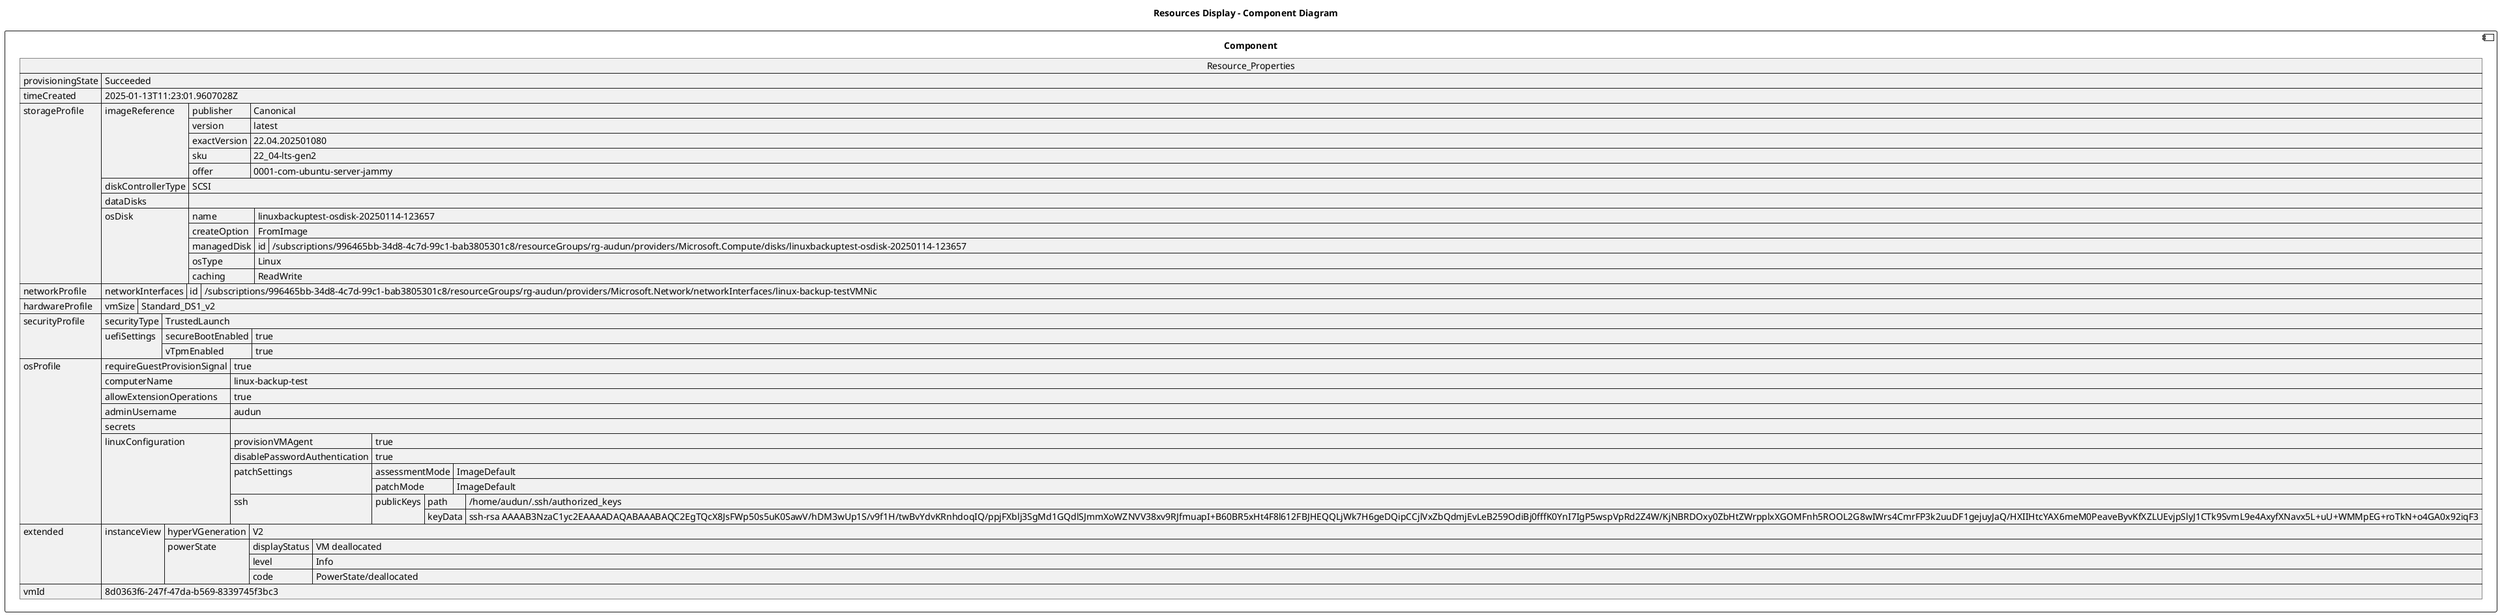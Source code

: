 @startuml

title Resources Display - Component Diagram

component Component {

json  Resource_Properties {
  "provisioningState": "Succeeded",
  "timeCreated": "2025-01-13T11:23:01.9607028Z",
  "storageProfile": {
    "imageReference": {
      "publisher": "Canonical",
      "version": "latest",
      "exactVersion": "22.04.202501080",
      "sku": "22_04-lts-gen2",
      "offer": "0001-com-ubuntu-server-jammy"
    },
    "diskControllerType": "SCSI",
    "dataDisks": [],
    "osDisk": {
      "name": "linuxbackuptest-osdisk-20250114-123657",
      "createOption": "FromImage",
      "managedDisk": {
        "id": "/subscriptions/996465bb-34d8-4c7d-99c1-bab3805301c8/resourceGroups/rg-audun/providers/Microsoft.Compute/disks/linuxbackuptest-osdisk-20250114-123657"
      },
      "osType": "Linux",
      "caching": "ReadWrite"
    }
  },
  "networkProfile": {
    "networkInterfaces": [
      {
        "id": "/subscriptions/996465bb-34d8-4c7d-99c1-bab3805301c8/resourceGroups/rg-audun/providers/Microsoft.Network/networkInterfaces/linux-backup-testVMNic"
      }
    ]
  },
  "hardwareProfile": {
    "vmSize": "Standard_DS1_v2"
  },
  "securityProfile": {
    "securityType": "TrustedLaunch",
    "uefiSettings": {
      "secureBootEnabled": true,
      "vTpmEnabled": true
    }
  },
  "osProfile": {
    "requireGuestProvisionSignal": true,
    "computerName": "linux-backup-test",
    "allowExtensionOperations": true,
    "adminUsername": "audun",
    "secrets": [],
    "linuxConfiguration": {
      "provisionVMAgent": true,
      "disablePasswordAuthentication": true,
      "patchSettings": {
        "assessmentMode": "ImageDefault",
        "patchMode": "ImageDefault"
      },
      "ssh": {
        "publicKeys": [
          {
            "path": "/home/audun/.ssh/authorized_keys",
            "keyData": "ssh-rsa AAAAB3NzaC1yc2EAAAADAQABAAABAQC2EgTQcX8JsFWp50s5uK0SawV/hDM3wUp1S/v9f1H/twBvYdvKRnhdoqIQ/ppjFXblj3SgMd1GQdlSJmmXoWZNVV38xv9RJfmuapI+B60BR5xHt4F8l612FBJHEQQLjWk7H6geDQipCCjlVxZbQdmjEvLeB259OdiBj0fffK0YnI7IgP5wspVpRd2Z4W/KjNBRDOxy0ZbHtZWrpplxXGOMFnh5ROOL2G8wIWrs4CmrFP3k2uuDF1gejuyJaQ/HXIIHtcYAX6meM0PeaveByvKfXZLUEvjpSlyJ1CTk9SvmL9e4AxyfXNavx5L+uU+WMMpEG+roTkN+o4GA0x92iqF3"
          }
        ]
      }
    }
  },
  "extended": {
    "instanceView": {
      "hyperVGeneration": "V2",
      "powerState": {
        "displayStatus": "VM deallocated",
        "level": "Info",
        "code": "PowerState/deallocated"
      }
    }
  },
  "vmId": "8d0363f6-247f-47da-b569-8339745f3bc3"
}
}
@enduml
